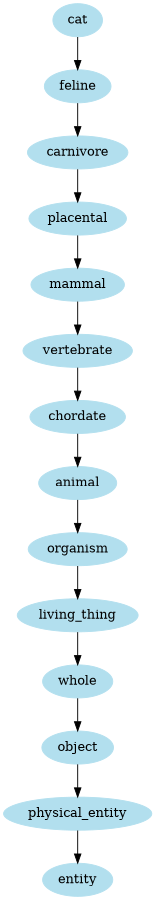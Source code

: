 digraph unix {
	node [color=lightblue2 style=filled]
	size="6,6"
	cat -> feline
	feline -> carnivore
	carnivore -> placental
	placental -> mammal
	mammal -> vertebrate
	vertebrate -> chordate
	chordate -> animal
	animal -> organism
	organism -> living_thing
	living_thing -> whole
	whole -> object
	object -> physical_entity
	physical_entity -> entity
}
